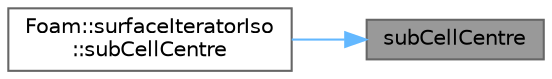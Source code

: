 digraph "subCellCentre"
{
 // LATEX_PDF_SIZE
  bgcolor="transparent";
  edge [fontname=Helvetica,fontsize=10,labelfontname=Helvetica,labelfontsize=10];
  node [fontname=Helvetica,fontsize=10,shape=box,height=0.2,width=0.4];
  rankdir="RL";
  Node1 [id="Node000001",label="subCellCentre",height=0.2,width=0.4,color="gray40", fillcolor="grey60", style="filled", fontcolor="black",tooltip=" "];
  Node1 -> Node2 [id="edge1_Node000001_Node000002",dir="back",color="steelblue1",style="solid",tooltip=" "];
  Node2 [id="Node000002",label="Foam::surfaceIteratorIso\l::subCellCentre",height=0.2,width=0.4,color="grey40", fillcolor="white", style="filled",URL="$classFoam_1_1surfaceIteratorIso.html#a5c0f2b4a598f1a956fb91b5ef81501c5",tooltip=" "];
}
